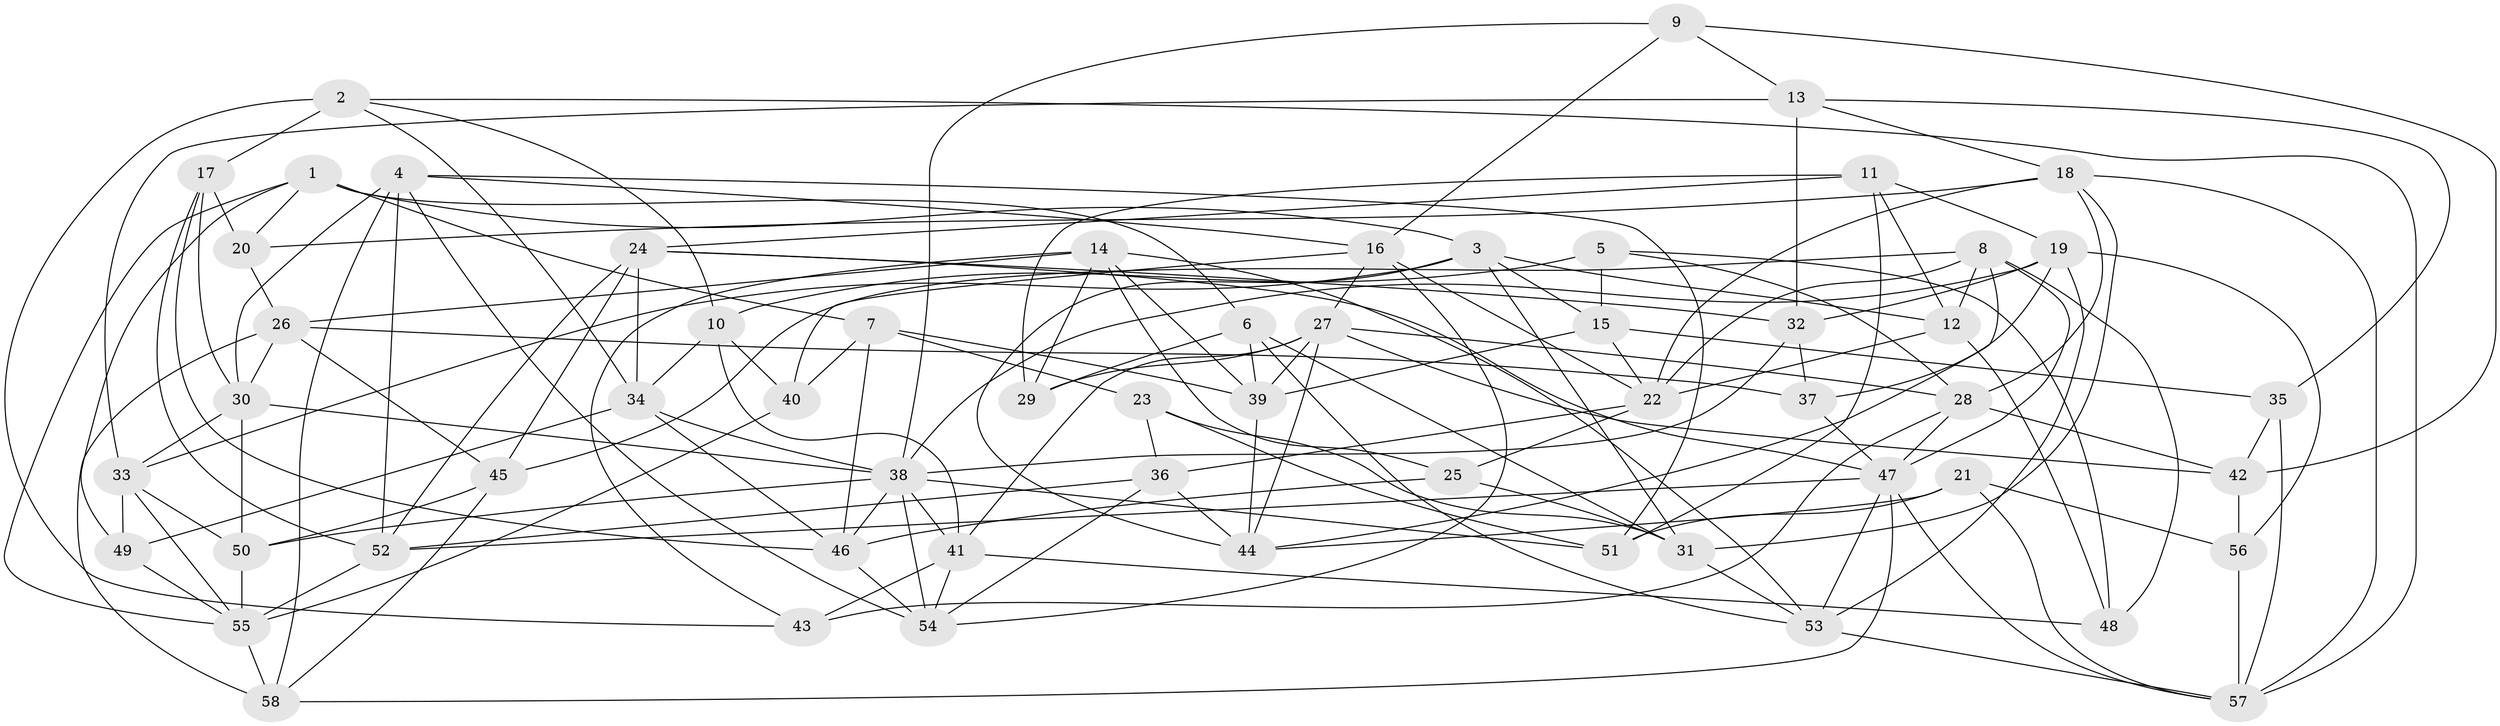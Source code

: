// original degree distribution, {4: 1.0}
// Generated by graph-tools (version 1.1) at 2025/38/03/04/25 23:38:16]
// undirected, 58 vertices, 157 edges
graph export_dot {
  node [color=gray90,style=filled];
  1;
  2;
  3;
  4;
  5;
  6;
  7;
  8;
  9;
  10;
  11;
  12;
  13;
  14;
  15;
  16;
  17;
  18;
  19;
  20;
  21;
  22;
  23;
  24;
  25;
  26;
  27;
  28;
  29;
  30;
  31;
  32;
  33;
  34;
  35;
  36;
  37;
  38;
  39;
  40;
  41;
  42;
  43;
  44;
  45;
  46;
  47;
  48;
  49;
  50;
  51;
  52;
  53;
  54;
  55;
  56;
  57;
  58;
  1 -- 3 [weight=1.0];
  1 -- 6 [weight=1.0];
  1 -- 7 [weight=1.0];
  1 -- 20 [weight=1.0];
  1 -- 49 [weight=1.0];
  1 -- 55 [weight=1.0];
  2 -- 10 [weight=1.0];
  2 -- 17 [weight=2.0];
  2 -- 34 [weight=1.0];
  2 -- 43 [weight=1.0];
  2 -- 57 [weight=1.0];
  3 -- 12 [weight=1.0];
  3 -- 15 [weight=1.0];
  3 -- 31 [weight=1.0];
  3 -- 33 [weight=1.0];
  3 -- 44 [weight=1.0];
  4 -- 16 [weight=1.0];
  4 -- 30 [weight=1.0];
  4 -- 51 [weight=1.0];
  4 -- 52 [weight=1.0];
  4 -- 54 [weight=1.0];
  4 -- 58 [weight=1.0];
  5 -- 10 [weight=2.0];
  5 -- 15 [weight=2.0];
  5 -- 28 [weight=1.0];
  5 -- 48 [weight=1.0];
  6 -- 29 [weight=2.0];
  6 -- 31 [weight=1.0];
  6 -- 39 [weight=1.0];
  6 -- 53 [weight=1.0];
  7 -- 23 [weight=1.0];
  7 -- 39 [weight=2.0];
  7 -- 40 [weight=1.0];
  7 -- 46 [weight=1.0];
  8 -- 12 [weight=1.0];
  8 -- 22 [weight=1.0];
  8 -- 44 [weight=1.0];
  8 -- 45 [weight=1.0];
  8 -- 47 [weight=1.0];
  8 -- 48 [weight=1.0];
  9 -- 13 [weight=1.0];
  9 -- 16 [weight=1.0];
  9 -- 38 [weight=1.0];
  9 -- 42 [weight=1.0];
  10 -- 34 [weight=1.0];
  10 -- 40 [weight=1.0];
  10 -- 41 [weight=1.0];
  11 -- 12 [weight=2.0];
  11 -- 19 [weight=1.0];
  11 -- 24 [weight=1.0];
  11 -- 29 [weight=1.0];
  11 -- 51 [weight=1.0];
  12 -- 22 [weight=1.0];
  12 -- 48 [weight=1.0];
  13 -- 18 [weight=1.0];
  13 -- 32 [weight=2.0];
  13 -- 33 [weight=1.0];
  13 -- 35 [weight=1.0];
  14 -- 25 [weight=1.0];
  14 -- 26 [weight=1.0];
  14 -- 29 [weight=1.0];
  14 -- 39 [weight=1.0];
  14 -- 43 [weight=1.0];
  14 -- 53 [weight=1.0];
  15 -- 22 [weight=1.0];
  15 -- 35 [weight=1.0];
  15 -- 39 [weight=1.0];
  16 -- 22 [weight=1.0];
  16 -- 27 [weight=1.0];
  16 -- 40 [weight=1.0];
  16 -- 54 [weight=1.0];
  17 -- 20 [weight=1.0];
  17 -- 30 [weight=1.0];
  17 -- 46 [weight=1.0];
  17 -- 52 [weight=1.0];
  18 -- 20 [weight=1.0];
  18 -- 22 [weight=1.0];
  18 -- 28 [weight=1.0];
  18 -- 31 [weight=1.0];
  18 -- 57 [weight=1.0];
  19 -- 32 [weight=1.0];
  19 -- 37 [weight=1.0];
  19 -- 38 [weight=1.0];
  19 -- 53 [weight=1.0];
  19 -- 56 [weight=1.0];
  20 -- 26 [weight=1.0];
  21 -- 44 [weight=1.0];
  21 -- 51 [weight=2.0];
  21 -- 56 [weight=2.0];
  21 -- 57 [weight=1.0];
  22 -- 25 [weight=1.0];
  22 -- 36 [weight=2.0];
  23 -- 31 [weight=1.0];
  23 -- 36 [weight=1.0];
  23 -- 51 [weight=1.0];
  24 -- 32 [weight=1.0];
  24 -- 34 [weight=1.0];
  24 -- 45 [weight=1.0];
  24 -- 47 [weight=1.0];
  24 -- 52 [weight=1.0];
  25 -- 31 [weight=1.0];
  25 -- 46 [weight=1.0];
  26 -- 30 [weight=1.0];
  26 -- 37 [weight=1.0];
  26 -- 45 [weight=1.0];
  26 -- 58 [weight=1.0];
  27 -- 28 [weight=1.0];
  27 -- 29 [weight=2.0];
  27 -- 39 [weight=2.0];
  27 -- 41 [weight=1.0];
  27 -- 42 [weight=2.0];
  27 -- 44 [weight=1.0];
  28 -- 42 [weight=1.0];
  28 -- 43 [weight=1.0];
  28 -- 47 [weight=1.0];
  30 -- 33 [weight=1.0];
  30 -- 38 [weight=1.0];
  30 -- 50 [weight=1.0];
  31 -- 53 [weight=1.0];
  32 -- 37 [weight=1.0];
  32 -- 38 [weight=1.0];
  33 -- 49 [weight=1.0];
  33 -- 50 [weight=1.0];
  33 -- 55 [weight=1.0];
  34 -- 38 [weight=1.0];
  34 -- 46 [weight=1.0];
  34 -- 49 [weight=1.0];
  35 -- 42 [weight=1.0];
  35 -- 57 [weight=1.0];
  36 -- 44 [weight=1.0];
  36 -- 52 [weight=1.0];
  36 -- 54 [weight=1.0];
  37 -- 47 [weight=1.0];
  38 -- 41 [weight=1.0];
  38 -- 46 [weight=1.0];
  38 -- 50 [weight=1.0];
  38 -- 51 [weight=1.0];
  38 -- 54 [weight=1.0];
  39 -- 44 [weight=1.0];
  40 -- 55 [weight=1.0];
  41 -- 43 [weight=1.0];
  41 -- 48 [weight=1.0];
  41 -- 54 [weight=1.0];
  42 -- 56 [weight=1.0];
  45 -- 50 [weight=2.0];
  45 -- 58 [weight=1.0];
  46 -- 54 [weight=1.0];
  47 -- 52 [weight=1.0];
  47 -- 53 [weight=1.0];
  47 -- 57 [weight=1.0];
  47 -- 58 [weight=1.0];
  49 -- 55 [weight=1.0];
  50 -- 55 [weight=1.0];
  52 -- 55 [weight=1.0];
  53 -- 57 [weight=1.0];
  55 -- 58 [weight=2.0];
  56 -- 57 [weight=2.0];
}
